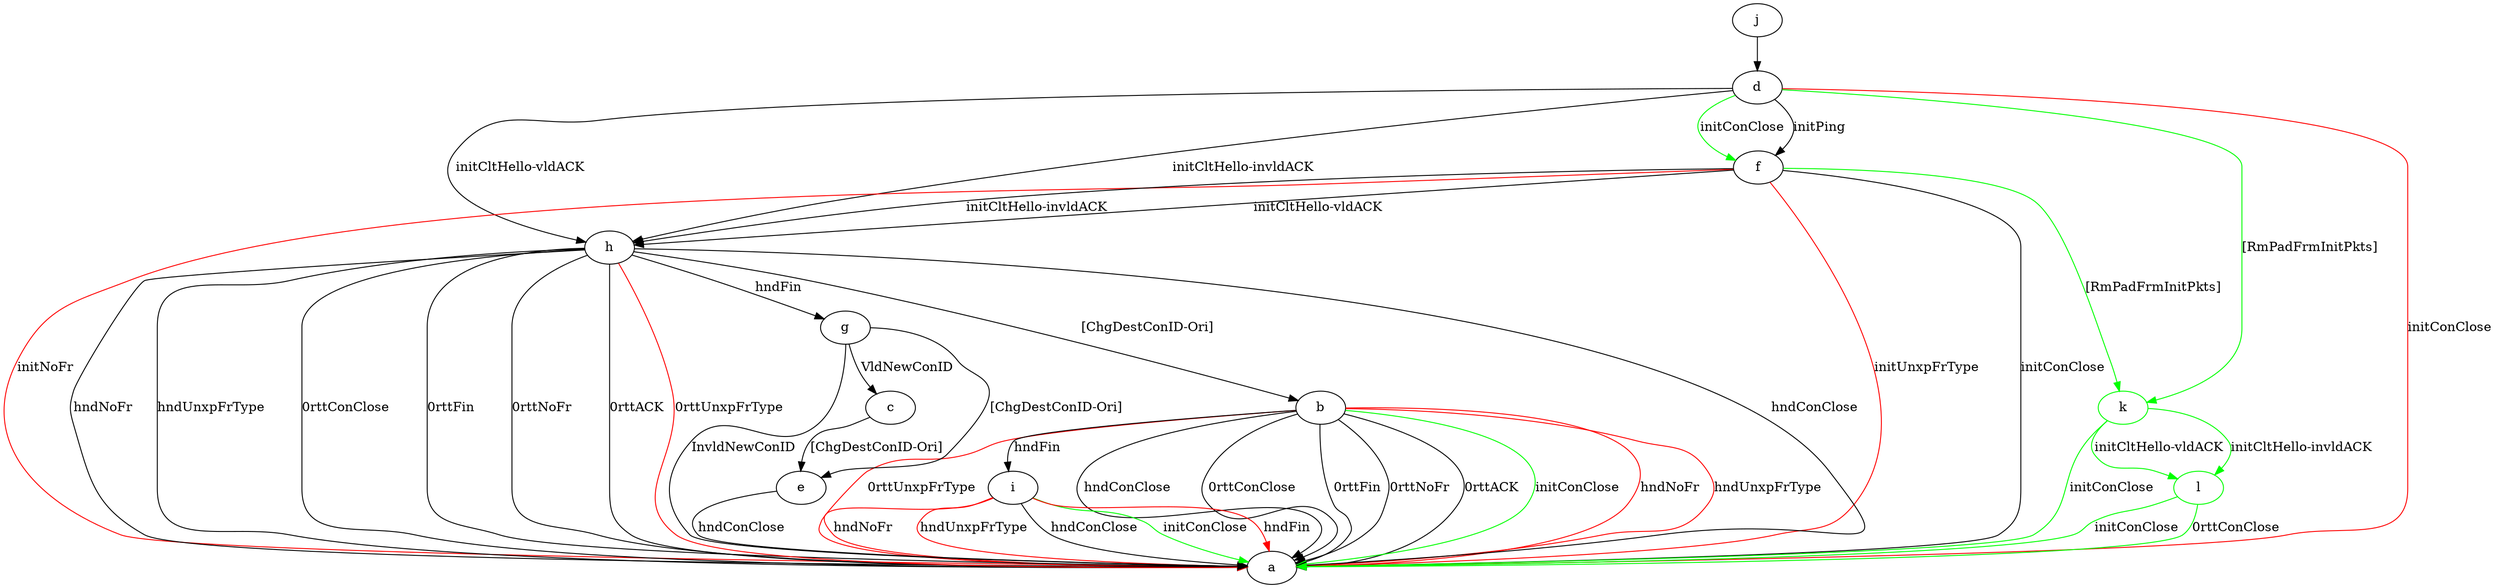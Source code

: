 digraph "" {
	b -> a	[key=0,
		label="hndConClose "];
	b -> a	[key=1,
		label="0rttConClose "];
	b -> a	[key=2,
		label="0rttFin "];
	b -> a	[key=3,
		label="0rttNoFr "];
	b -> a	[key=4,
		label="0rttACK "];
	b -> a	[key=5,
		color=green,
		label="initConClose "];
	b -> a	[key=6,
		color=red,
		label="hndNoFr "];
	b -> a	[key=7,
		color=red,
		label="hndUnxpFrType "];
	b -> a	[key=8,
		color=red,
		label="0rttUnxpFrType "];
	b -> i	[key=0,
		label="hndFin "];
	c -> e	[key=0,
		label="[ChgDestConID-Ori] "];
	d -> a	[key=0,
		color=red,
		label="initConClose "];
	d -> f	[key=0,
		label="initPing "];
	d -> f	[key=1,
		color=green,
		label="initConClose "];
	d -> h	[key=0,
		label="initCltHello-vldACK "];
	d -> h	[key=1,
		label="initCltHello-invldACK "];
	k	[color=green];
	d -> k	[key=0,
		color=green,
		label="[RmPadFrmInitPkts] "];
	e -> a	[key=0,
		label="hndConClose "];
	f -> a	[key=0,
		label="initConClose "];
	f -> a	[key=1,
		color=red,
		label="initNoFr "];
	f -> a	[key=2,
		color=red,
		label="initUnxpFrType "];
	f -> h	[key=0,
		label="initCltHello-vldACK "];
	f -> h	[key=1,
		label="initCltHello-invldACK "];
	f -> k	[key=0,
		color=green,
		label="[RmPadFrmInitPkts] "];
	g -> a	[key=0,
		label="InvldNewConID "];
	g -> c	[key=0,
		label="VldNewConID "];
	g -> e	[key=0,
		label="[ChgDestConID-Ori] "];
	h -> a	[key=0,
		label="hndConClose "];
	h -> a	[key=1,
		label="hndNoFr "];
	h -> a	[key=2,
		label="hndUnxpFrType "];
	h -> a	[key=3,
		label="0rttConClose "];
	h -> a	[key=4,
		label="0rttFin "];
	h -> a	[key=5,
		label="0rttNoFr "];
	h -> a	[key=6,
		label="0rttACK "];
	h -> a	[key=7,
		color=red,
		label="0rttUnxpFrType "];
	h -> b	[key=0,
		label="[ChgDestConID-Ori] "];
	h -> g	[key=0,
		label="hndFin "];
	i -> a	[key=0,
		label="hndConClose "];
	i -> a	[key=1,
		color=green,
		label="initConClose "];
	i -> a	[key=2,
		color=red,
		label="hndFin "];
	i -> a	[key=3,
		color=red,
		label="hndNoFr "];
	i -> a	[key=4,
		color=red,
		label="hndUnxpFrType "];
	j -> d	[key=0];
	k -> a	[key=0,
		color=green,
		label="initConClose "];
	l	[color=green];
	k -> l	[key=0,
		color=green,
		label="initCltHello-vldACK "];
	k -> l	[key=1,
		color=green,
		label="initCltHello-invldACK "];
	l -> a	[key=0,
		color=green,
		label="initConClose "];
	l -> a	[key=1,
		color=green,
		label="0rttConClose "];
}
